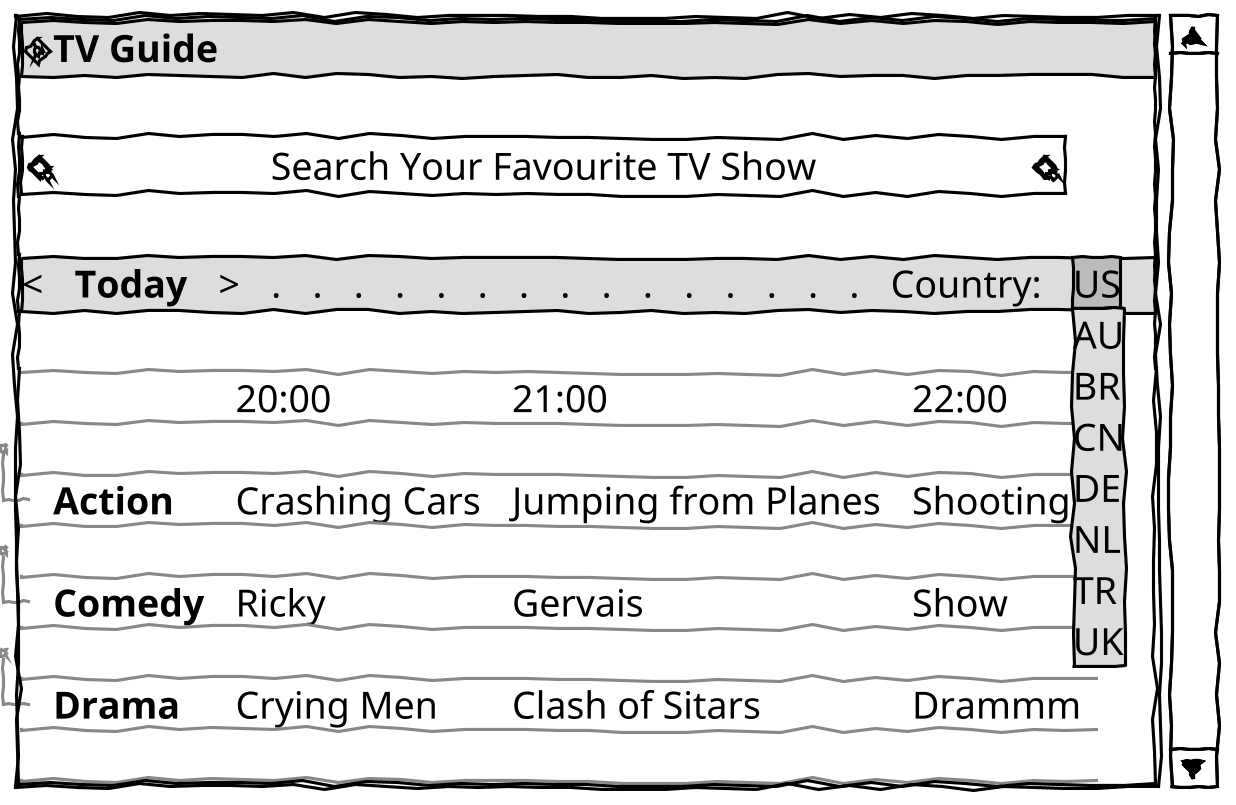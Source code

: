@startsalt
skinparam dpi 300
skinparam handwritten true
skinparam Backgroundcolor white
{SI
{+
{* <&play-circle><b>TV Guide }
.
{+
<&magnifying-glass>                      Search Your Favourite TV Show                      <&magnifying-glass>
}
.
{* < | <b>Today | > | . | . | . | . | . | . | . | . | . | . | . | . | . | . | . | Country: | US
 US | AU | BR | CN | DE | NL | TR | UK }
.
{T-
+           | 20:00 | 21:00 | 22:00
.
+ <b>Action | Crashing Cars | Jumping from Planes | Shooting
.
+ <b>Comedy | Ricky | Gervais | Show
.
+ <b>Drama  | Crying Men | Clash of Sitars | Drammm
.
}
}
}
@endsalt